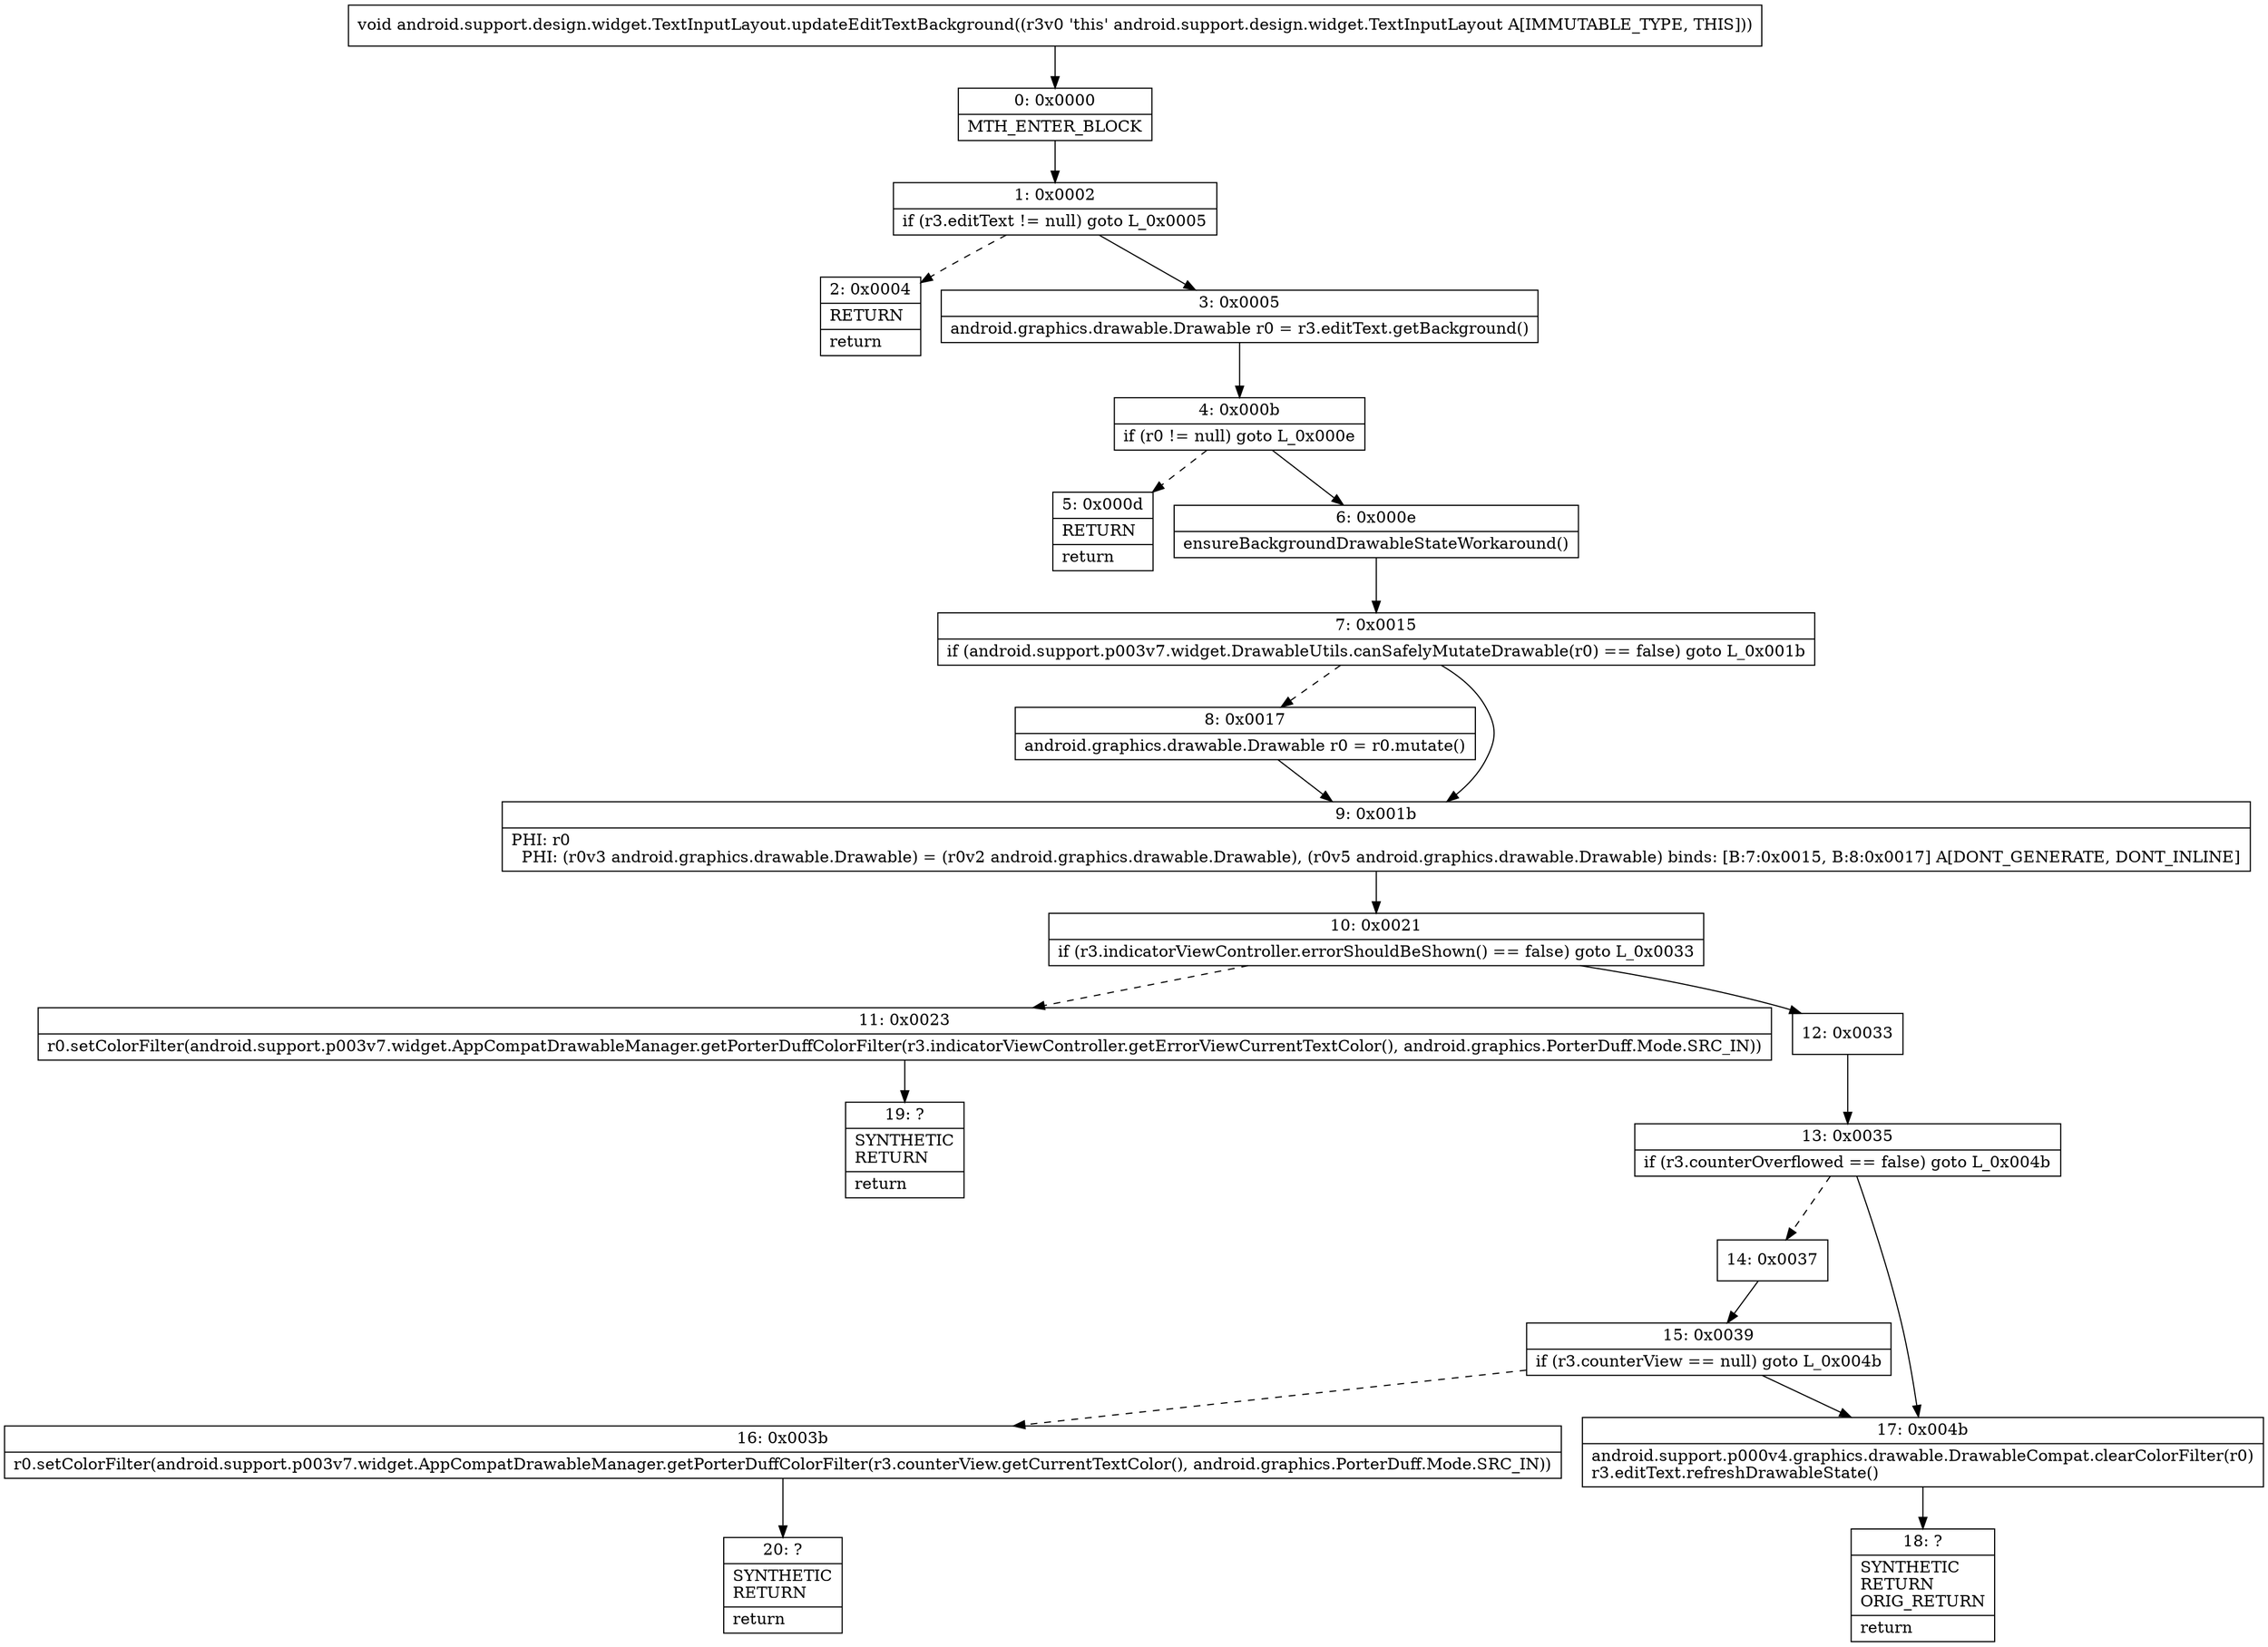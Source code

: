 digraph "CFG forandroid.support.design.widget.TextInputLayout.updateEditTextBackground()V" {
Node_0 [shape=record,label="{0\:\ 0x0000|MTH_ENTER_BLOCK\l}"];
Node_1 [shape=record,label="{1\:\ 0x0002|if (r3.editText != null) goto L_0x0005\l}"];
Node_2 [shape=record,label="{2\:\ 0x0004|RETURN\l|return\l}"];
Node_3 [shape=record,label="{3\:\ 0x0005|android.graphics.drawable.Drawable r0 = r3.editText.getBackground()\l}"];
Node_4 [shape=record,label="{4\:\ 0x000b|if (r0 != null) goto L_0x000e\l}"];
Node_5 [shape=record,label="{5\:\ 0x000d|RETURN\l|return\l}"];
Node_6 [shape=record,label="{6\:\ 0x000e|ensureBackgroundDrawableStateWorkaround()\l}"];
Node_7 [shape=record,label="{7\:\ 0x0015|if (android.support.p003v7.widget.DrawableUtils.canSafelyMutateDrawable(r0) == false) goto L_0x001b\l}"];
Node_8 [shape=record,label="{8\:\ 0x0017|android.graphics.drawable.Drawable r0 = r0.mutate()\l}"];
Node_9 [shape=record,label="{9\:\ 0x001b|PHI: r0 \l  PHI: (r0v3 android.graphics.drawable.Drawable) = (r0v2 android.graphics.drawable.Drawable), (r0v5 android.graphics.drawable.Drawable) binds: [B:7:0x0015, B:8:0x0017] A[DONT_GENERATE, DONT_INLINE]\l}"];
Node_10 [shape=record,label="{10\:\ 0x0021|if (r3.indicatorViewController.errorShouldBeShown() == false) goto L_0x0033\l}"];
Node_11 [shape=record,label="{11\:\ 0x0023|r0.setColorFilter(android.support.p003v7.widget.AppCompatDrawableManager.getPorterDuffColorFilter(r3.indicatorViewController.getErrorViewCurrentTextColor(), android.graphics.PorterDuff.Mode.SRC_IN))\l}"];
Node_12 [shape=record,label="{12\:\ 0x0033}"];
Node_13 [shape=record,label="{13\:\ 0x0035|if (r3.counterOverflowed == false) goto L_0x004b\l}"];
Node_14 [shape=record,label="{14\:\ 0x0037}"];
Node_15 [shape=record,label="{15\:\ 0x0039|if (r3.counterView == null) goto L_0x004b\l}"];
Node_16 [shape=record,label="{16\:\ 0x003b|r0.setColorFilter(android.support.p003v7.widget.AppCompatDrawableManager.getPorterDuffColorFilter(r3.counterView.getCurrentTextColor(), android.graphics.PorterDuff.Mode.SRC_IN))\l}"];
Node_17 [shape=record,label="{17\:\ 0x004b|android.support.p000v4.graphics.drawable.DrawableCompat.clearColorFilter(r0)\lr3.editText.refreshDrawableState()\l}"];
Node_18 [shape=record,label="{18\:\ ?|SYNTHETIC\lRETURN\lORIG_RETURN\l|return\l}"];
Node_19 [shape=record,label="{19\:\ ?|SYNTHETIC\lRETURN\l|return\l}"];
Node_20 [shape=record,label="{20\:\ ?|SYNTHETIC\lRETURN\l|return\l}"];
MethodNode[shape=record,label="{void android.support.design.widget.TextInputLayout.updateEditTextBackground((r3v0 'this' android.support.design.widget.TextInputLayout A[IMMUTABLE_TYPE, THIS])) }"];
MethodNode -> Node_0;
Node_0 -> Node_1;
Node_1 -> Node_2[style=dashed];
Node_1 -> Node_3;
Node_3 -> Node_4;
Node_4 -> Node_5[style=dashed];
Node_4 -> Node_6;
Node_6 -> Node_7;
Node_7 -> Node_8[style=dashed];
Node_7 -> Node_9;
Node_8 -> Node_9;
Node_9 -> Node_10;
Node_10 -> Node_11[style=dashed];
Node_10 -> Node_12;
Node_11 -> Node_19;
Node_12 -> Node_13;
Node_13 -> Node_14[style=dashed];
Node_13 -> Node_17;
Node_14 -> Node_15;
Node_15 -> Node_16[style=dashed];
Node_15 -> Node_17;
Node_16 -> Node_20;
Node_17 -> Node_18;
}

